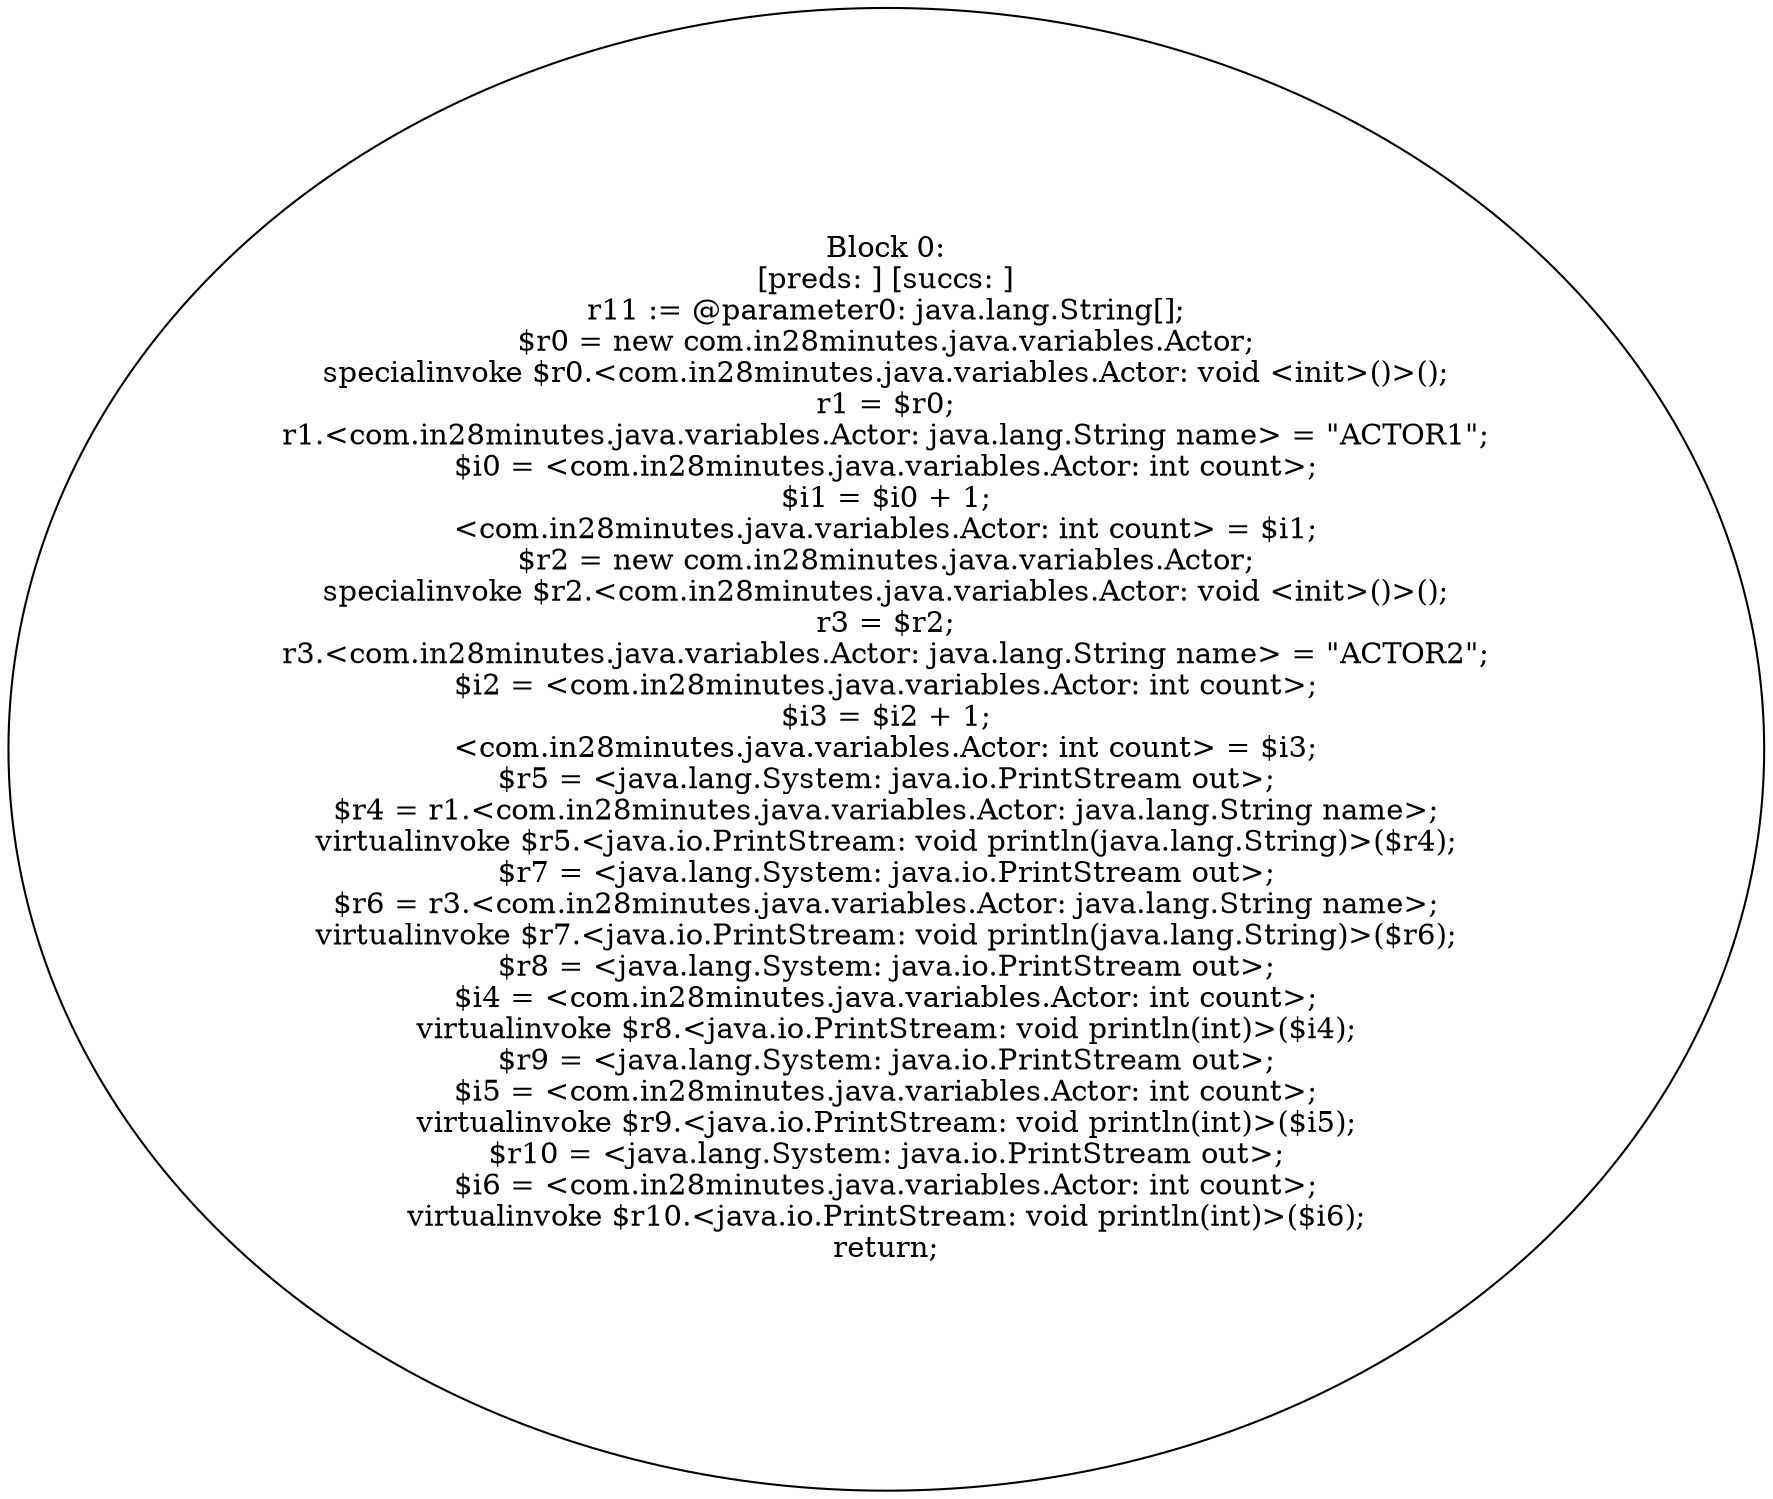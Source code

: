 digraph "unitGraph" {
    "Block 0:
[preds: ] [succs: ]
r11 := @parameter0: java.lang.String[];
$r0 = new com.in28minutes.java.variables.Actor;
specialinvoke $r0.<com.in28minutes.java.variables.Actor: void <init>()>();
r1 = $r0;
r1.<com.in28minutes.java.variables.Actor: java.lang.String name> = \"ACTOR1\";
$i0 = <com.in28minutes.java.variables.Actor: int count>;
$i1 = $i0 + 1;
<com.in28minutes.java.variables.Actor: int count> = $i1;
$r2 = new com.in28minutes.java.variables.Actor;
specialinvoke $r2.<com.in28minutes.java.variables.Actor: void <init>()>();
r3 = $r2;
r3.<com.in28minutes.java.variables.Actor: java.lang.String name> = \"ACTOR2\";
$i2 = <com.in28minutes.java.variables.Actor: int count>;
$i3 = $i2 + 1;
<com.in28minutes.java.variables.Actor: int count> = $i3;
$r5 = <java.lang.System: java.io.PrintStream out>;
$r4 = r1.<com.in28minutes.java.variables.Actor: java.lang.String name>;
virtualinvoke $r5.<java.io.PrintStream: void println(java.lang.String)>($r4);
$r7 = <java.lang.System: java.io.PrintStream out>;
$r6 = r3.<com.in28minutes.java.variables.Actor: java.lang.String name>;
virtualinvoke $r7.<java.io.PrintStream: void println(java.lang.String)>($r6);
$r8 = <java.lang.System: java.io.PrintStream out>;
$i4 = <com.in28minutes.java.variables.Actor: int count>;
virtualinvoke $r8.<java.io.PrintStream: void println(int)>($i4);
$r9 = <java.lang.System: java.io.PrintStream out>;
$i5 = <com.in28minutes.java.variables.Actor: int count>;
virtualinvoke $r9.<java.io.PrintStream: void println(int)>($i5);
$r10 = <java.lang.System: java.io.PrintStream out>;
$i6 = <com.in28minutes.java.variables.Actor: int count>;
virtualinvoke $r10.<java.io.PrintStream: void println(int)>($i6);
return;
"
}
